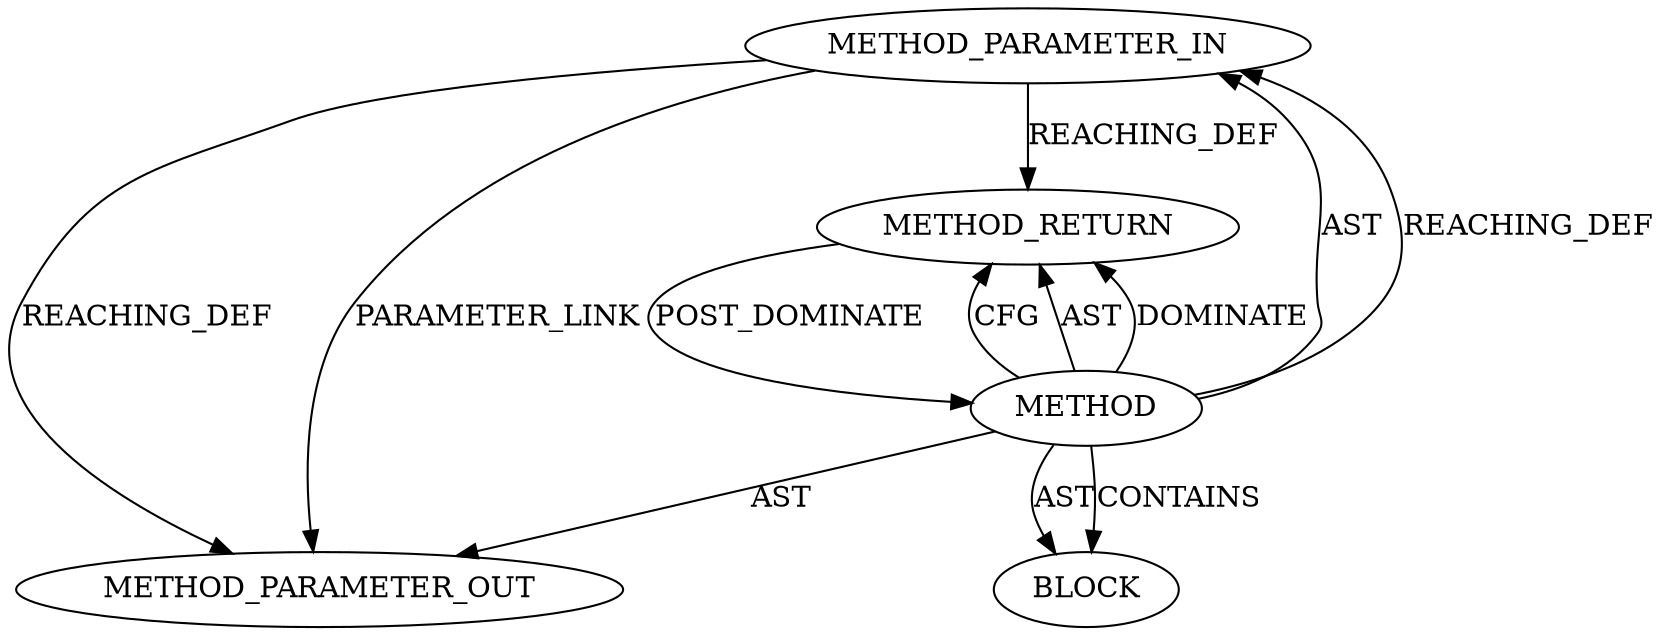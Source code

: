 digraph {
  11984 [label=METHOD_PARAMETER_IN ORDER=1 CODE="p1" IS_VARIADIC=false TYPE_FULL_NAME="ANY" EVALUATION_STRATEGY="BY_VALUE" INDEX=1 NAME="p1"]
  13252 [label=METHOD_PARAMETER_OUT ORDER=1 CODE="p1" IS_VARIADIC=false TYPE_FULL_NAME="ANY" EVALUATION_STRATEGY="BY_VALUE" INDEX=1 NAME="p1"]
  11985 [label=BLOCK ORDER=1 ARGUMENT_INDEX=1 CODE="<empty>" TYPE_FULL_NAME="ANY"]
  11986 [label=METHOD_RETURN ORDER=2 CODE="RET" TYPE_FULL_NAME="ANY" EVALUATION_STRATEGY="BY_VALUE"]
  11983 [label=METHOD AST_PARENT_TYPE="NAMESPACE_BLOCK" AST_PARENT_FULL_NAME="<global>" ORDER=0 CODE="<empty>" FULL_NAME="<operator>.indirection" IS_EXTERNAL=true FILENAME="<empty>" SIGNATURE="" NAME="<operator>.indirection"]
  11986 -> 11983 [label=POST_DOMINATE ]
  11983 -> 11986 [label=CFG ]
  11983 -> 11986 [label=AST ]
  11984 -> 11986 [label=REACHING_DEF VARIABLE="p1"]
  11983 -> 11985 [label=AST ]
  11984 -> 13252 [label=REACHING_DEF VARIABLE="p1"]
  11983 -> 13252 [label=AST ]
  11983 -> 11984 [label=AST ]
  11983 -> 11986 [label=DOMINATE ]
  11983 -> 11984 [label=REACHING_DEF VARIABLE=""]
  11983 -> 11985 [label=CONTAINS ]
  11984 -> 13252 [label=PARAMETER_LINK ]
}
